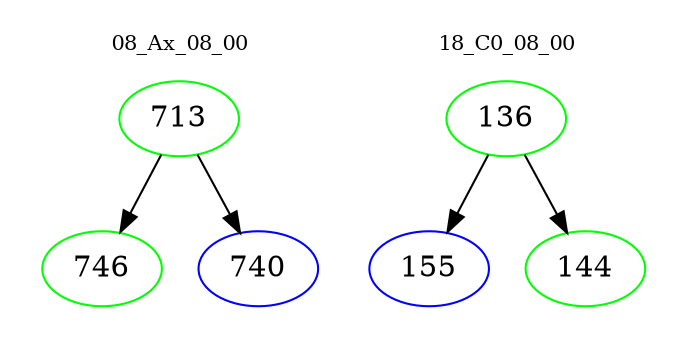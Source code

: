 digraph{
subgraph cluster_0 {
color = white
label = "08_Ax_08_00";
fontsize=10;
T0_713 [label="713", color="green"]
T0_713 -> T0_746 [color="black"]
T0_746 [label="746", color="green"]
T0_713 -> T0_740 [color="black"]
T0_740 [label="740", color="blue"]
}
subgraph cluster_1 {
color = white
label = "18_C0_08_00";
fontsize=10;
T1_136 [label="136", color="green"]
T1_136 -> T1_155 [color="black"]
T1_155 [label="155", color="blue"]
T1_136 -> T1_144 [color="black"]
T1_144 [label="144", color="green"]
}
}

